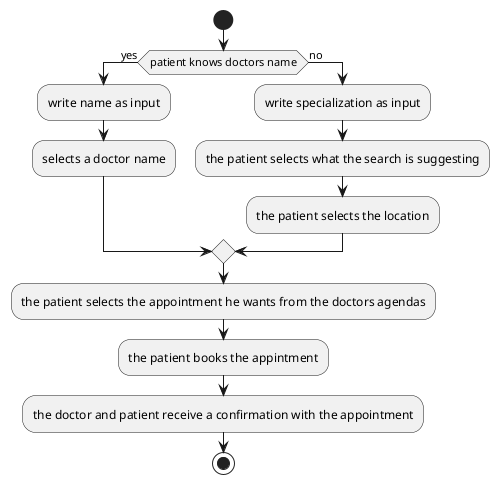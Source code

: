 @startuml SiDoctor
start

if (patient knows doctors name) then (yes)
  :write name as input;
  :selects a doctor name;
else (no)
  :write specialization as input;
  :the patient selects what the search is suggesting;
  :the patient selects the location;
endif
:the patient selects the appointment he wants from the doctors agendas;
:the patient books the appintment;
:the doctor and patient receive a confirmation with the appointment;
stop
@enduml
